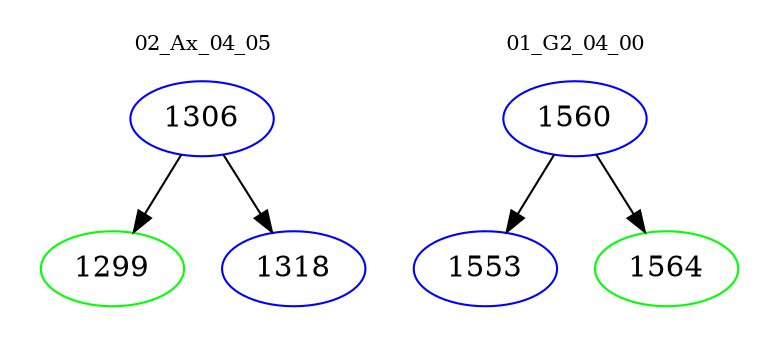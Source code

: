 digraph{
subgraph cluster_0 {
color = white
label = "02_Ax_04_05";
fontsize=10;
T0_1306 [label="1306", color="blue"]
T0_1306 -> T0_1299 [color="black"]
T0_1299 [label="1299", color="green"]
T0_1306 -> T0_1318 [color="black"]
T0_1318 [label="1318", color="blue"]
}
subgraph cluster_1 {
color = white
label = "01_G2_04_00";
fontsize=10;
T1_1560 [label="1560", color="blue"]
T1_1560 -> T1_1553 [color="black"]
T1_1553 [label="1553", color="blue"]
T1_1560 -> T1_1564 [color="black"]
T1_1564 [label="1564", color="green"]
}
}
